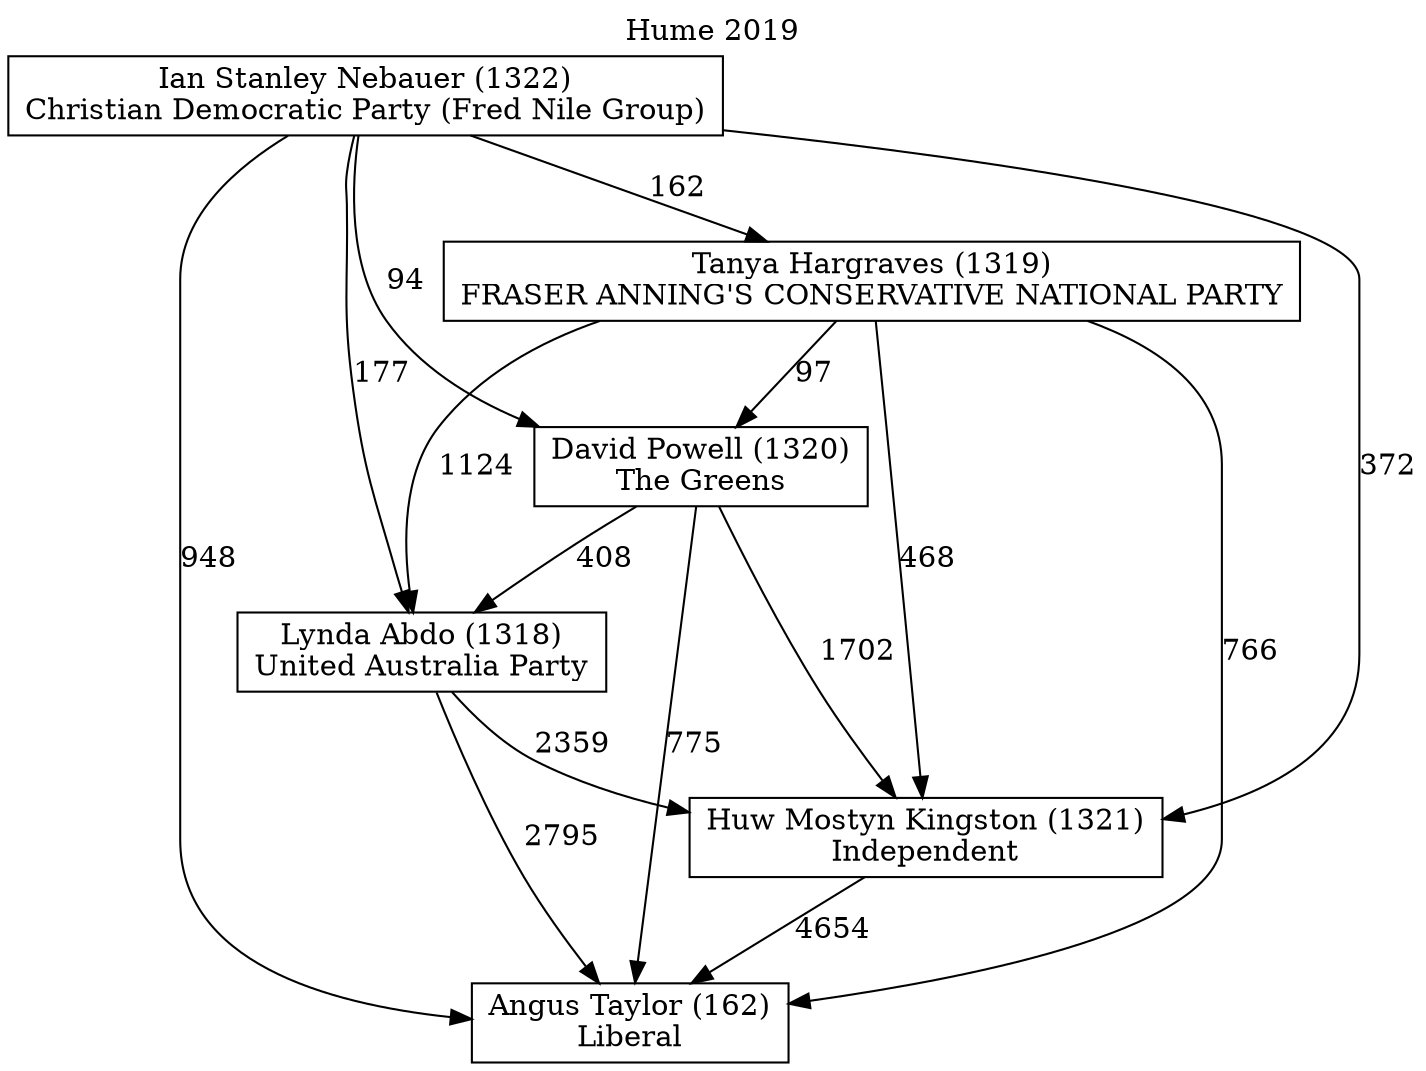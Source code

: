 // House preference flow
digraph "Angus Taylor (162)_Hume_2019" {
	graph [label="Hume 2019" labelloc=t mclimit=10]
	node [shape=box]
	"Angus Taylor (162)" [label="Angus Taylor (162)
Liberal"]
	"Huw Mostyn Kingston (1321)" [label="Huw Mostyn Kingston (1321)
Independent"]
	"Lynda Abdo (1318)" [label="Lynda Abdo (1318)
United Australia Party"]
	"David Powell (1320)" [label="David Powell (1320)
The Greens"]
	"Tanya Hargraves (1319)" [label="Tanya Hargraves (1319)
FRASER ANNING'S CONSERVATIVE NATIONAL PARTY"]
	"Ian Stanley Nebauer (1322)" [label="Ian Stanley Nebauer (1322)
Christian Democratic Party (Fred Nile Group)"]
	"Huw Mostyn Kingston (1321)" -> "Angus Taylor (162)" [label=4654]
	"Lynda Abdo (1318)" -> "Huw Mostyn Kingston (1321)" [label=2359]
	"David Powell (1320)" -> "Lynda Abdo (1318)" [label=408]
	"Tanya Hargraves (1319)" -> "David Powell (1320)" [label=97]
	"Ian Stanley Nebauer (1322)" -> "Tanya Hargraves (1319)" [label=162]
	"Lynda Abdo (1318)" -> "Angus Taylor (162)" [label=2795]
	"David Powell (1320)" -> "Angus Taylor (162)" [label=775]
	"Tanya Hargraves (1319)" -> "Angus Taylor (162)" [label=766]
	"Ian Stanley Nebauer (1322)" -> "Angus Taylor (162)" [label=948]
	"Ian Stanley Nebauer (1322)" -> "David Powell (1320)" [label=94]
	"Tanya Hargraves (1319)" -> "Lynda Abdo (1318)" [label=1124]
	"Ian Stanley Nebauer (1322)" -> "Lynda Abdo (1318)" [label=177]
	"David Powell (1320)" -> "Huw Mostyn Kingston (1321)" [label=1702]
	"Tanya Hargraves (1319)" -> "Huw Mostyn Kingston (1321)" [label=468]
	"Ian Stanley Nebauer (1322)" -> "Huw Mostyn Kingston (1321)" [label=372]
}
